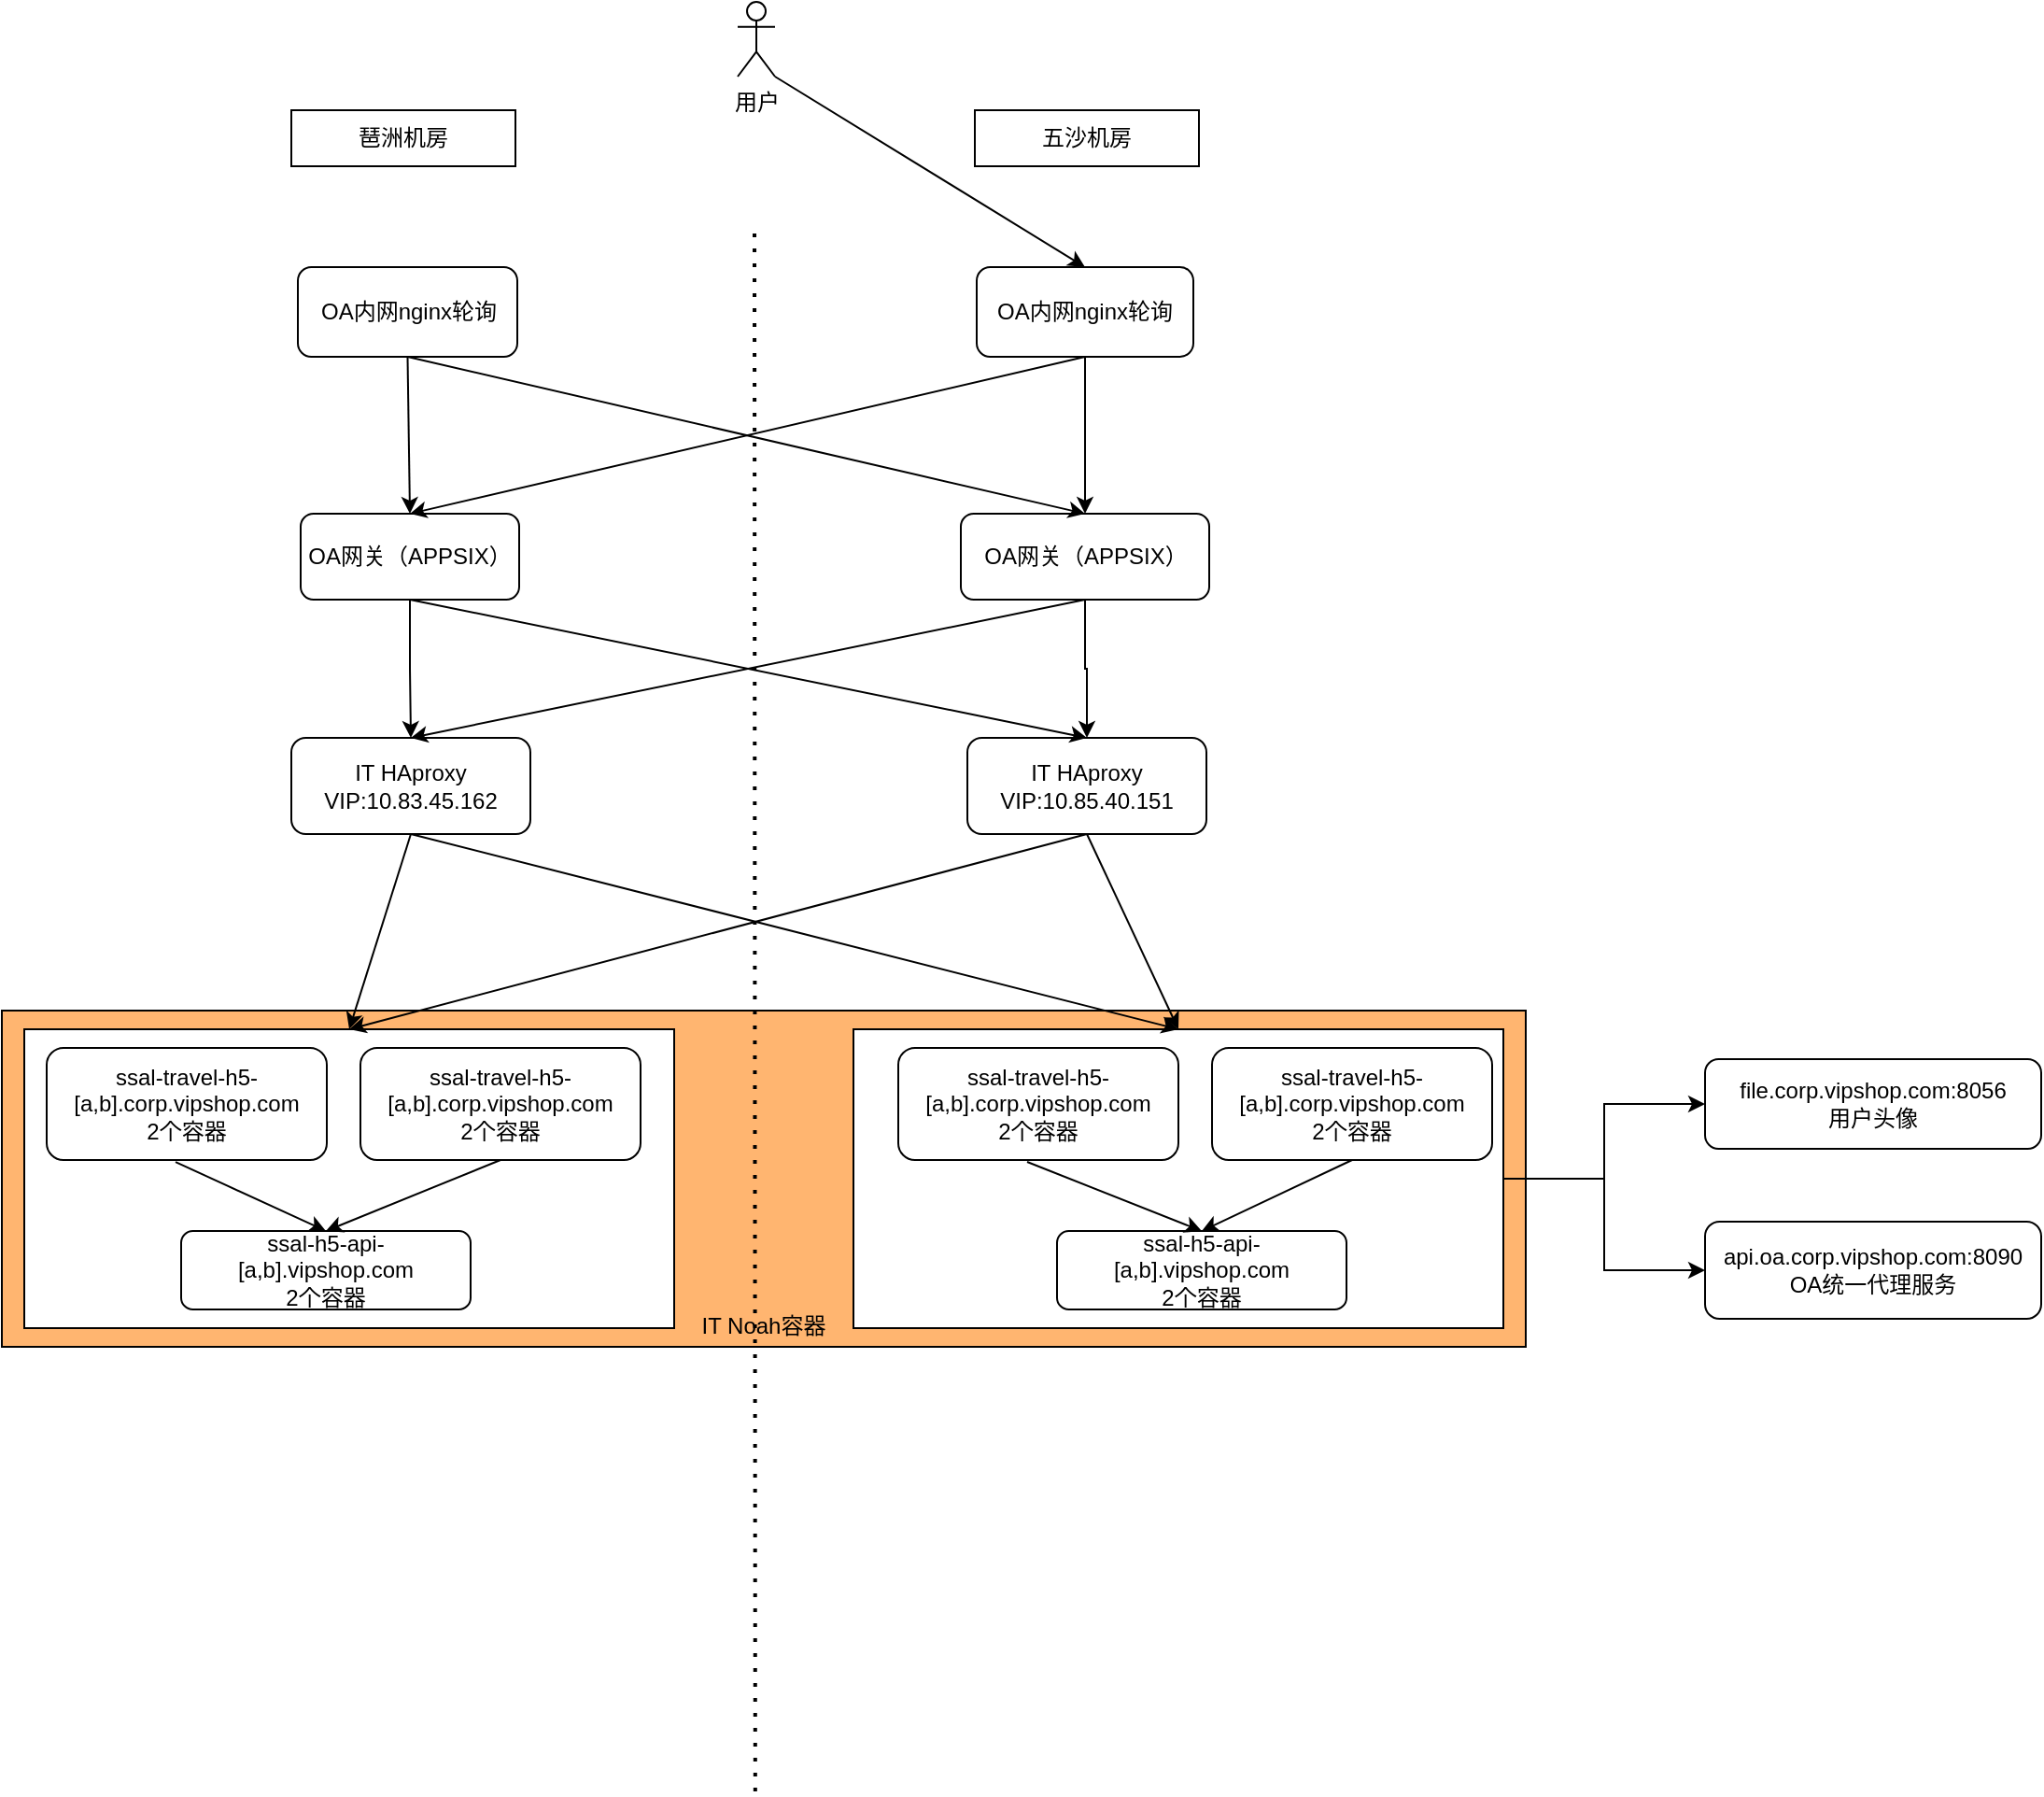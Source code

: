 <mxfile version="21.3.7" type="github">
  <diagram name="第 1 页" id="7p4oWYYam-k33Xym5YHT">
    <mxGraphModel dx="1687" dy="911" grid="1" gridSize="12" guides="1" tooltips="1" connect="1" arrows="1" fold="1" page="0" pageScale="1" pageWidth="700" pageHeight="1000" math="0" shadow="0">
      <root>
        <mxCell id="0" />
        <mxCell id="1" parent="0" />
        <mxCell id="ZwRfqZT_dszzTpxQl1mQ-1" value="用户" style="shape=umlActor;verticalLabelPosition=bottom;verticalAlign=top;html=1;outlineConnect=0;" vertex="1" parent="1">
          <mxGeometry x="694" y="158" width="20" height="40" as="geometry" />
        </mxCell>
        <mxCell id="ZwRfqZT_dszzTpxQl1mQ-2" value="琶洲机房" style="rounded=0;whiteSpace=wrap;html=1;" vertex="1" parent="1">
          <mxGeometry x="455" y="216" width="120" height="30" as="geometry" />
        </mxCell>
        <mxCell id="ZwRfqZT_dszzTpxQl1mQ-3" value="五沙机房" style="rounded=0;whiteSpace=wrap;html=1;" vertex="1" parent="1">
          <mxGeometry x="821" y="216" width="120" height="30" as="geometry" />
        </mxCell>
        <mxCell id="ZwRfqZT_dszzTpxQl1mQ-6" value="OA内网nginx轮询" style="rounded=1;whiteSpace=wrap;html=1;" vertex="1" parent="1">
          <mxGeometry x="458.5" y="300" width="117.5" height="48" as="geometry" />
        </mxCell>
        <mxCell id="ZwRfqZT_dszzTpxQl1mQ-15" style="edgeStyle=orthogonalEdgeStyle;rounded=0;orthogonalLoop=1;jettySize=auto;html=1;exitX=0.5;exitY=1;exitDx=0;exitDy=0;entryX=0.5;entryY=0;entryDx=0;entryDy=0;" edge="1" parent="1" source="ZwRfqZT_dszzTpxQl1mQ-7" target="ZwRfqZT_dszzTpxQl1mQ-10">
          <mxGeometry relative="1" as="geometry" />
        </mxCell>
        <mxCell id="ZwRfqZT_dszzTpxQl1mQ-7" value="OA内网nginx轮询" style="rounded=1;whiteSpace=wrap;html=1;" vertex="1" parent="1">
          <mxGeometry x="822" y="300" width="116" height="48" as="geometry" />
        </mxCell>
        <mxCell id="ZwRfqZT_dszzTpxQl1mQ-8" value="" style="endArrow=classic;html=1;rounded=0;exitX=1;exitY=1;exitDx=0;exitDy=0;exitPerimeter=0;entryX=0.5;entryY=0;entryDx=0;entryDy=0;" edge="1" parent="1" source="ZwRfqZT_dszzTpxQl1mQ-1" target="ZwRfqZT_dszzTpxQl1mQ-7">
          <mxGeometry width="50" height="50" relative="1" as="geometry">
            <mxPoint x="690" y="368" as="sourcePoint" />
            <mxPoint x="740" y="318" as="targetPoint" />
          </mxGeometry>
        </mxCell>
        <mxCell id="ZwRfqZT_dszzTpxQl1mQ-21" style="edgeStyle=orthogonalEdgeStyle;rounded=0;orthogonalLoop=1;jettySize=auto;html=1;exitX=0.5;exitY=1;exitDx=0;exitDy=0;" edge="1" parent="1" source="ZwRfqZT_dszzTpxQl1mQ-9" target="ZwRfqZT_dszzTpxQl1mQ-11">
          <mxGeometry relative="1" as="geometry" />
        </mxCell>
        <mxCell id="ZwRfqZT_dszzTpxQl1mQ-9" value="OA网关（APPSIX）" style="rounded=1;whiteSpace=wrap;html=1;" vertex="1" parent="1">
          <mxGeometry x="460" y="432" width="117" height="46" as="geometry" />
        </mxCell>
        <mxCell id="ZwRfqZT_dszzTpxQl1mQ-22" style="edgeStyle=orthogonalEdgeStyle;rounded=0;orthogonalLoop=1;jettySize=auto;html=1;exitX=0.5;exitY=1;exitDx=0;exitDy=0;" edge="1" parent="1" source="ZwRfqZT_dszzTpxQl1mQ-10" target="ZwRfqZT_dszzTpxQl1mQ-12">
          <mxGeometry relative="1" as="geometry" />
        </mxCell>
        <mxCell id="ZwRfqZT_dszzTpxQl1mQ-10" value="OA网关（APPSIX）&lt;br&gt;" style="rounded=1;whiteSpace=wrap;html=1;" vertex="1" parent="1">
          <mxGeometry x="813.5" y="432" width="133" height="46" as="geometry" />
        </mxCell>
        <mxCell id="ZwRfqZT_dszzTpxQl1mQ-11" value="IT HAproxy&lt;br&gt;VIP:10.83.45.162&lt;br&gt;" style="rounded=1;whiteSpace=wrap;html=1;" vertex="1" parent="1">
          <mxGeometry x="455" y="552" width="128" height="51.5" as="geometry" />
        </mxCell>
        <mxCell id="ZwRfqZT_dszzTpxQl1mQ-12" value="IT HAproxy&lt;br&gt;VIP:10.85.40.151" style="rounded=1;whiteSpace=wrap;html=1;" vertex="1" parent="1">
          <mxGeometry x="817" y="552" width="128" height="51.5" as="geometry" />
        </mxCell>
        <mxCell id="ZwRfqZT_dszzTpxQl1mQ-14" value="" style="endArrow=classic;html=1;rounded=0;exitX=0.5;exitY=1;exitDx=0;exitDy=0;entryX=0.5;entryY=0;entryDx=0;entryDy=0;" edge="1" parent="1" source="ZwRfqZT_dszzTpxQl1mQ-6" target="ZwRfqZT_dszzTpxQl1mQ-9">
          <mxGeometry width="50" height="50" relative="1" as="geometry">
            <mxPoint x="704" y="138" as="sourcePoint" />
            <mxPoint x="523" y="269" as="targetPoint" />
          </mxGeometry>
        </mxCell>
        <mxCell id="ZwRfqZT_dszzTpxQl1mQ-17" value="" style="endArrow=classic;html=1;rounded=0;exitX=0.5;exitY=1;exitDx=0;exitDy=0;entryX=0.5;entryY=0;entryDx=0;entryDy=0;" edge="1" parent="1" source="ZwRfqZT_dszzTpxQl1mQ-6" target="ZwRfqZT_dszzTpxQl1mQ-10">
          <mxGeometry width="50" height="50" relative="1" as="geometry">
            <mxPoint x="704" y="138" as="sourcePoint" />
            <mxPoint x="523" y="269" as="targetPoint" />
          </mxGeometry>
        </mxCell>
        <mxCell id="ZwRfqZT_dszzTpxQl1mQ-18" value="" style="endArrow=classic;html=1;rounded=0;exitX=0.5;exitY=1;exitDx=0;exitDy=0;entryX=0.5;entryY=0;entryDx=0;entryDy=0;" edge="1" parent="1" source="ZwRfqZT_dszzTpxQl1mQ-7" target="ZwRfqZT_dszzTpxQl1mQ-9">
          <mxGeometry width="50" height="50" relative="1" as="geometry">
            <mxPoint x="714" y="148" as="sourcePoint" />
            <mxPoint x="533" y="279" as="targetPoint" />
          </mxGeometry>
        </mxCell>
        <mxCell id="ZwRfqZT_dszzTpxQl1mQ-19" value="&lt;br&gt;&lt;br&gt;&lt;br&gt;&lt;br&gt;&lt;br&gt;&lt;br&gt;&lt;br&gt;&lt;br&gt;&lt;br&gt;&lt;br&gt;&lt;br&gt;IT Noah容器" style="rounded=0;whiteSpace=wrap;html=1;fillColor=#FFB570;" vertex="1" parent="1">
          <mxGeometry x="300" y="698" width="816" height="180" as="geometry" />
        </mxCell>
        <mxCell id="ZwRfqZT_dszzTpxQl1mQ-4" value="" style="endArrow=none;dashed=1;html=1;dashPattern=1 3;strokeWidth=2;rounded=0;" edge="1" parent="1">
          <mxGeometry width="50" height="50" relative="1" as="geometry">
            <mxPoint x="703.41" y="1116" as="sourcePoint" />
            <mxPoint x="703" y="276" as="targetPoint" />
          </mxGeometry>
        </mxCell>
        <mxCell id="ZwRfqZT_dszzTpxQl1mQ-25" value="" style="endArrow=classic;html=1;rounded=0;exitX=0.5;exitY=1;exitDx=0;exitDy=0;entryX=0.5;entryY=0;entryDx=0;entryDy=0;" edge="1" parent="1" source="ZwRfqZT_dszzTpxQl1mQ-9" target="ZwRfqZT_dszzTpxQl1mQ-12">
          <mxGeometry width="50" height="50" relative="1" as="geometry">
            <mxPoint x="530" y="328" as="sourcePoint" />
            <mxPoint x="890" y="418" as="targetPoint" />
          </mxGeometry>
        </mxCell>
        <mxCell id="ZwRfqZT_dszzTpxQl1mQ-26" value="" style="endArrow=classic;html=1;rounded=0;entryX=0.5;entryY=0;entryDx=0;entryDy=0;" edge="1" parent="1" target="ZwRfqZT_dszzTpxQl1mQ-11">
          <mxGeometry width="50" height="50" relative="1" as="geometry">
            <mxPoint x="880" y="478" as="sourcePoint" />
            <mxPoint x="530" y="418" as="targetPoint" />
          </mxGeometry>
        </mxCell>
        <mxCell id="ZwRfqZT_dszzTpxQl1mQ-27" value="" style="rounded=0;whiteSpace=wrap;html=1;" vertex="1" parent="1">
          <mxGeometry x="312" y="708" width="348" height="160" as="geometry" />
        </mxCell>
        <mxCell id="ZwRfqZT_dszzTpxQl1mQ-28" value="ssal-travel-h5-[a,b].corp.vipshop.com&lt;br&gt;2个容器" style="rounded=1;whiteSpace=wrap;html=1;" vertex="1" parent="1">
          <mxGeometry x="324" y="718" width="150" height="60" as="geometry" />
        </mxCell>
        <mxCell id="ZwRfqZT_dszzTpxQl1mQ-29" value="ssal-h5-api-[a,b].vipshop.com&lt;br&gt;2个容器" style="rounded=1;whiteSpace=wrap;html=1;" vertex="1" parent="1">
          <mxGeometry x="396" y="816" width="155" height="42" as="geometry" />
        </mxCell>
        <mxCell id="ZwRfqZT_dszzTpxQl1mQ-31" value="ssal-travel-h5-[a,b].corp.vipshop.com&lt;br&gt;2个容器" style="rounded=1;whiteSpace=wrap;html=1;" vertex="1" parent="1">
          <mxGeometry x="492" y="718" width="150" height="60" as="geometry" />
        </mxCell>
        <mxCell id="ZwRfqZT_dszzTpxQl1mQ-32" value="" style="endArrow=classic;html=1;rounded=0;entryX=0.5;entryY=0;entryDx=0;entryDy=0;exitX=0.46;exitY=1.017;exitDx=0;exitDy=0;exitPerimeter=0;" edge="1" parent="1" source="ZwRfqZT_dszzTpxQl1mQ-28" target="ZwRfqZT_dszzTpxQl1mQ-29">
          <mxGeometry width="50" height="50" relative="1" as="geometry">
            <mxPoint x="444" y="854" as="sourcePoint" />
            <mxPoint x="494" y="804" as="targetPoint" />
          </mxGeometry>
        </mxCell>
        <mxCell id="ZwRfqZT_dszzTpxQl1mQ-33" value="" style="endArrow=classic;html=1;rounded=0;entryX=0.5;entryY=0;entryDx=0;entryDy=0;exitX=0.5;exitY=1;exitDx=0;exitDy=0;" edge="1" parent="1" source="ZwRfqZT_dszzTpxQl1mQ-31" target="ZwRfqZT_dszzTpxQl1mQ-29">
          <mxGeometry width="50" height="50" relative="1" as="geometry">
            <mxPoint x="492" y="770" as="sourcePoint" />
            <mxPoint x="542" y="720" as="targetPoint" />
          </mxGeometry>
        </mxCell>
        <mxCell id="ZwRfqZT_dszzTpxQl1mQ-53" style="edgeStyle=orthogonalEdgeStyle;rounded=0;orthogonalLoop=1;jettySize=auto;html=1;exitX=1;exitY=0.5;exitDx=0;exitDy=0;entryX=0;entryY=0.5;entryDx=0;entryDy=0;" edge="1" parent="1" source="ZwRfqZT_dszzTpxQl1mQ-34" target="ZwRfqZT_dszzTpxQl1mQ-49">
          <mxGeometry relative="1" as="geometry" />
        </mxCell>
        <mxCell id="ZwRfqZT_dszzTpxQl1mQ-54" style="edgeStyle=orthogonalEdgeStyle;rounded=0;orthogonalLoop=1;jettySize=auto;html=1;exitX=1;exitY=0.5;exitDx=0;exitDy=0;entryX=0;entryY=0.5;entryDx=0;entryDy=0;" edge="1" parent="1" source="ZwRfqZT_dszzTpxQl1mQ-34" target="ZwRfqZT_dszzTpxQl1mQ-52">
          <mxGeometry relative="1" as="geometry" />
        </mxCell>
        <mxCell id="ZwRfqZT_dszzTpxQl1mQ-34" value="" style="rounded=0;whiteSpace=wrap;html=1;" vertex="1" parent="1">
          <mxGeometry x="756" y="708" width="348" height="160" as="geometry" />
        </mxCell>
        <mxCell id="ZwRfqZT_dszzTpxQl1mQ-35" value="ssal-travel-h5-[a,b].corp.vipshop.com&lt;br&gt;2个容器" style="rounded=1;whiteSpace=wrap;html=1;" vertex="1" parent="1">
          <mxGeometry x="780" y="718" width="150" height="60" as="geometry" />
        </mxCell>
        <mxCell id="ZwRfqZT_dszzTpxQl1mQ-36" value="ssal-h5-api-[a,b].vipshop.com&lt;br&gt;2个容器" style="rounded=1;whiteSpace=wrap;html=1;" vertex="1" parent="1">
          <mxGeometry x="865" y="816" width="155" height="42" as="geometry" />
        </mxCell>
        <mxCell id="ZwRfqZT_dszzTpxQl1mQ-37" value="ssal-travel-h5-[a,b].corp.vipshop.com&lt;br&gt;2个容器" style="rounded=1;whiteSpace=wrap;html=1;" vertex="1" parent="1">
          <mxGeometry x="948" y="718" width="150" height="60" as="geometry" />
        </mxCell>
        <mxCell id="ZwRfqZT_dszzTpxQl1mQ-38" value="" style="endArrow=classic;html=1;rounded=0;entryX=0.5;entryY=0;entryDx=0;entryDy=0;exitX=0.46;exitY=1.017;exitDx=0;exitDy=0;exitPerimeter=0;" edge="1" parent="1" source="ZwRfqZT_dszzTpxQl1mQ-35" target="ZwRfqZT_dszzTpxQl1mQ-36">
          <mxGeometry width="50" height="50" relative="1" as="geometry">
            <mxPoint x="864" y="854" as="sourcePoint" />
            <mxPoint x="914" y="804" as="targetPoint" />
          </mxGeometry>
        </mxCell>
        <mxCell id="ZwRfqZT_dszzTpxQl1mQ-39" value="" style="endArrow=classic;html=1;rounded=0;entryX=0.5;entryY=0;entryDx=0;entryDy=0;exitX=0.5;exitY=1;exitDx=0;exitDy=0;" edge="1" parent="1" source="ZwRfqZT_dszzTpxQl1mQ-37" target="ZwRfqZT_dszzTpxQl1mQ-36">
          <mxGeometry width="50" height="50" relative="1" as="geometry">
            <mxPoint x="912" y="770" as="sourcePoint" />
            <mxPoint x="962" y="720" as="targetPoint" />
          </mxGeometry>
        </mxCell>
        <mxCell id="ZwRfqZT_dszzTpxQl1mQ-40" value="" style="endArrow=classic;html=1;rounded=0;exitX=0.5;exitY=1;exitDx=0;exitDy=0;entryX=0.5;entryY=0;entryDx=0;entryDy=0;" edge="1" parent="1" source="ZwRfqZT_dszzTpxQl1mQ-11" target="ZwRfqZT_dszzTpxQl1mQ-27">
          <mxGeometry width="50" height="50" relative="1" as="geometry">
            <mxPoint x="204" y="674" as="sourcePoint" />
            <mxPoint x="254" y="624" as="targetPoint" />
          </mxGeometry>
        </mxCell>
        <mxCell id="ZwRfqZT_dszzTpxQl1mQ-41" value="" style="endArrow=classic;html=1;rounded=0;exitX=0.5;exitY=1;exitDx=0;exitDy=0;entryX=0.5;entryY=0;entryDx=0;entryDy=0;" edge="1" parent="1" source="ZwRfqZT_dszzTpxQl1mQ-12" target="ZwRfqZT_dszzTpxQl1mQ-34">
          <mxGeometry width="50" height="50" relative="1" as="geometry">
            <mxPoint x="532" y="616" as="sourcePoint" />
            <mxPoint x="522" y="710" as="targetPoint" />
          </mxGeometry>
        </mxCell>
        <mxCell id="ZwRfqZT_dszzTpxQl1mQ-42" value="" style="endArrow=classic;html=1;rounded=0;entryX=0.5;entryY=0;entryDx=0;entryDy=0;exitX=0.5;exitY=1;exitDx=0;exitDy=0;" edge="1" parent="1" source="ZwRfqZT_dszzTpxQl1mQ-11" target="ZwRfqZT_dszzTpxQl1mQ-34">
          <mxGeometry width="50" height="50" relative="1" as="geometry">
            <mxPoint x="708" y="638" as="sourcePoint" />
            <mxPoint x="758" y="588" as="targetPoint" />
          </mxGeometry>
        </mxCell>
        <mxCell id="ZwRfqZT_dszzTpxQl1mQ-43" value="" style="endArrow=classic;html=1;rounded=0;exitX=0.5;exitY=1;exitDx=0;exitDy=0;entryX=0.5;entryY=0;entryDx=0;entryDy=0;" edge="1" parent="1" source="ZwRfqZT_dszzTpxQl1mQ-12" target="ZwRfqZT_dszzTpxQl1mQ-27">
          <mxGeometry width="50" height="50" relative="1" as="geometry">
            <mxPoint x="532" y="616" as="sourcePoint" />
            <mxPoint x="954" y="720" as="targetPoint" />
          </mxGeometry>
        </mxCell>
        <mxCell id="ZwRfqZT_dszzTpxQl1mQ-49" value="api.oa.corp.vipshop.com:8090&lt;br&gt;OA统一代理服务" style="rounded=1;whiteSpace=wrap;html=1;" vertex="1" parent="1">
          <mxGeometry x="1212" y="811" width="180" height="52" as="geometry" />
        </mxCell>
        <mxCell id="ZwRfqZT_dszzTpxQl1mQ-52" value="file.corp.vipshop.com:8056&lt;br&gt;用户头像" style="rounded=1;whiteSpace=wrap;html=1;" vertex="1" parent="1">
          <mxGeometry x="1212" y="724" width="180" height="48" as="geometry" />
        </mxCell>
      </root>
    </mxGraphModel>
  </diagram>
</mxfile>
